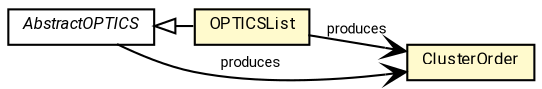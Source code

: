 #!/usr/local/bin/dot
#
# Class diagram 
# Generated by UMLGraph version R5_7_2-60-g0e99a6 (http://www.spinellis.gr/umlgraph/)
#

digraph G {
	graph [fontnames="svg"]
	edge [fontname="Roboto",fontsize=7,labelfontname="Roboto",labelfontsize=7,color="black"];
	node [fontname="Roboto",fontcolor="black",fontsize=8,shape=plaintext,margin=0,width=0,height=0];
	nodesep=0.15;
	ranksep=0.25;
	rankdir=LR;
	// de.lmu.ifi.dbs.elki.algorithm.clustering.optics.OPTICSList<O>
	c7504104 [label=<<table title="de.lmu.ifi.dbs.elki.algorithm.clustering.optics.OPTICSList" border="0" cellborder="1" cellspacing="0" cellpadding="2" bgcolor="lemonChiffon" href="OPTICSList.html" target="_parent">
		<tr><td><table border="0" cellspacing="0" cellpadding="1">
		<tr><td align="center" balign="center"> <font face="Roboto">OPTICSList</font> </td></tr>
		</table></td></tr>
		</table>>, URL="OPTICSList.html"];
	// de.lmu.ifi.dbs.elki.algorithm.clustering.optics.ClusterOrder
	c7504110 [label=<<table title="de.lmu.ifi.dbs.elki.algorithm.clustering.optics.ClusterOrder" border="0" cellborder="1" cellspacing="0" cellpadding="2" bgcolor="LemonChiffon" href="ClusterOrder.html" target="_parent">
		<tr><td><table border="0" cellspacing="0" cellpadding="1">
		<tr><td align="center" balign="center"> <font face="Roboto">ClusterOrder</font> </td></tr>
		</table></td></tr>
		</table>>, URL="ClusterOrder.html"];
	// de.lmu.ifi.dbs.elki.algorithm.clustering.optics.AbstractOPTICS<O>
	c7504111 [label=<<table title="de.lmu.ifi.dbs.elki.algorithm.clustering.optics.AbstractOPTICS" border="0" cellborder="1" cellspacing="0" cellpadding="2" href="AbstractOPTICS.html" target="_parent">
		<tr><td><table border="0" cellspacing="0" cellpadding="1">
		<tr><td align="center" balign="center"> <font face="Roboto"><i>AbstractOPTICS</i></font> </td></tr>
		</table></td></tr>
		</table>>, URL="AbstractOPTICS.html"];
	// de.lmu.ifi.dbs.elki.algorithm.clustering.optics.OPTICSList<O> extends de.lmu.ifi.dbs.elki.algorithm.clustering.optics.AbstractOPTICS<O>
	c7504111 -> c7504104 [arrowtail=empty,dir=back,weight=10];
	// de.lmu.ifi.dbs.elki.algorithm.clustering.optics.OPTICSList<O> navassoc de.lmu.ifi.dbs.elki.algorithm.clustering.optics.ClusterOrder
	c7504104 -> c7504110 [arrowhead=open,weight=1,label="produces"];
	// de.lmu.ifi.dbs.elki.algorithm.clustering.optics.AbstractOPTICS<O> navassoc de.lmu.ifi.dbs.elki.algorithm.clustering.optics.ClusterOrder
	c7504111 -> c7504110 [arrowhead=open,weight=1,label="produces"];
}

